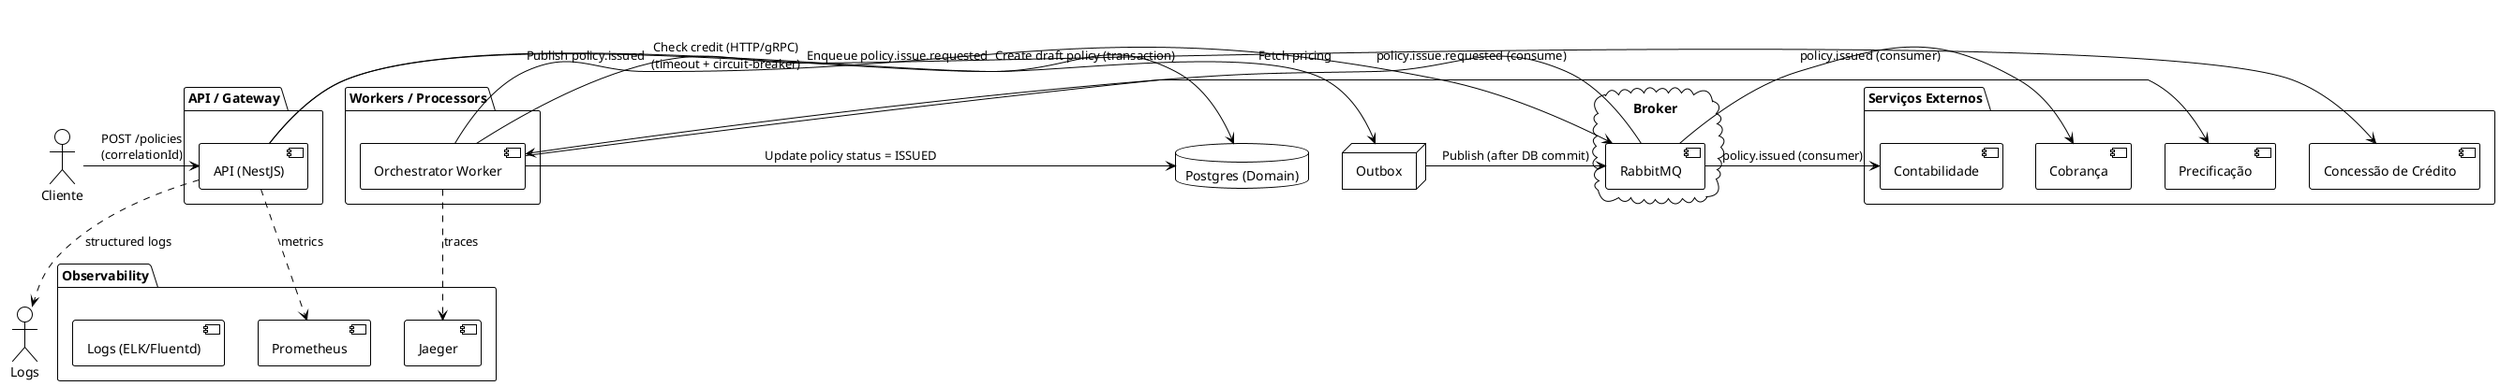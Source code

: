 @startuml
' Porto Bank - Plataforma de Emissão - Arquitetura
!theme plain

actor Cliente as Client

package "API / Gateway" {
  [API (NestJS)] as API
}

package "Workers / Processors" {
  [Orchestrator Worker] as Worker
}

cloud "Broker" {
  [RabbitMQ]
}

database "Postgres (Domain)" as DB

node "Outbox" as Outbox

package "Serviços Externos" {
  [Concessão de Crédito] as Credit
  [Precificação] as Pricing
  [Cobrança] as Billing
  [Contabilidade] as Accounting
}

package "Observability" {
  [Prometheus]
  [Jaeger]
  [Logs (ELK/Fluentd)]
}

' Flows
Client -> API : POST /policies\n(correlationId)
API -> DB : Create draft policy (transaction)
API -> Outbox : Enqueue policy.issue.requested
Outbox -> RabbitMQ : Publish (after DB commit)
RabbitMQ -> Worker : policy.issue.requested (consume)
Worker -> Credit : Check credit (HTTP/gRPC)\n(timeout + circuit-breaker)
Worker -> Pricing : Fetch pricing
Worker -> DB : Update policy status = ISSUED
Worker -> RabbitMQ : Publish policy.issued
RabbitMQ -> Billing : policy.issued (consumer)
RabbitMQ -> Accounting : policy.issued (consumer)

' Observability
API ..> Prometheus : metrics
Worker ..> Jaeger : traces
API ..> Logs : structured logs

@enduml
